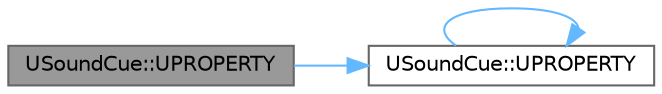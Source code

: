 digraph "USoundCue::UPROPERTY"
{
 // INTERACTIVE_SVG=YES
 // LATEX_PDF_SIZE
  bgcolor="transparent";
  edge [fontname=Helvetica,fontsize=10,labelfontname=Helvetica,labelfontsize=10];
  node [fontname=Helvetica,fontsize=10,shape=box,height=0.2,width=0.4];
  rankdir="LR";
  Node1 [id="Node000001",label="USoundCue::UPROPERTY",height=0.2,width=0.4,color="gray40", fillcolor="grey60", style="filled", fontcolor="black",tooltip=" "];
  Node1 -> Node2 [id="edge1_Node000001_Node000002",color="steelblue1",style="solid",tooltip=" "];
  Node2 [id="Node000002",label="USoundCue::UPROPERTY",height=0.2,width=0.4,color="grey40", fillcolor="white", style="filled",URL="$d6/d80/classUSoundCue.html#ace54a589e8133894eb2761821dd70fd8",tooltip=" "];
  Node2 -> Node2 [id="edge2_Node000002_Node000002",color="steelblue1",style="solid",tooltip=" "];
}
